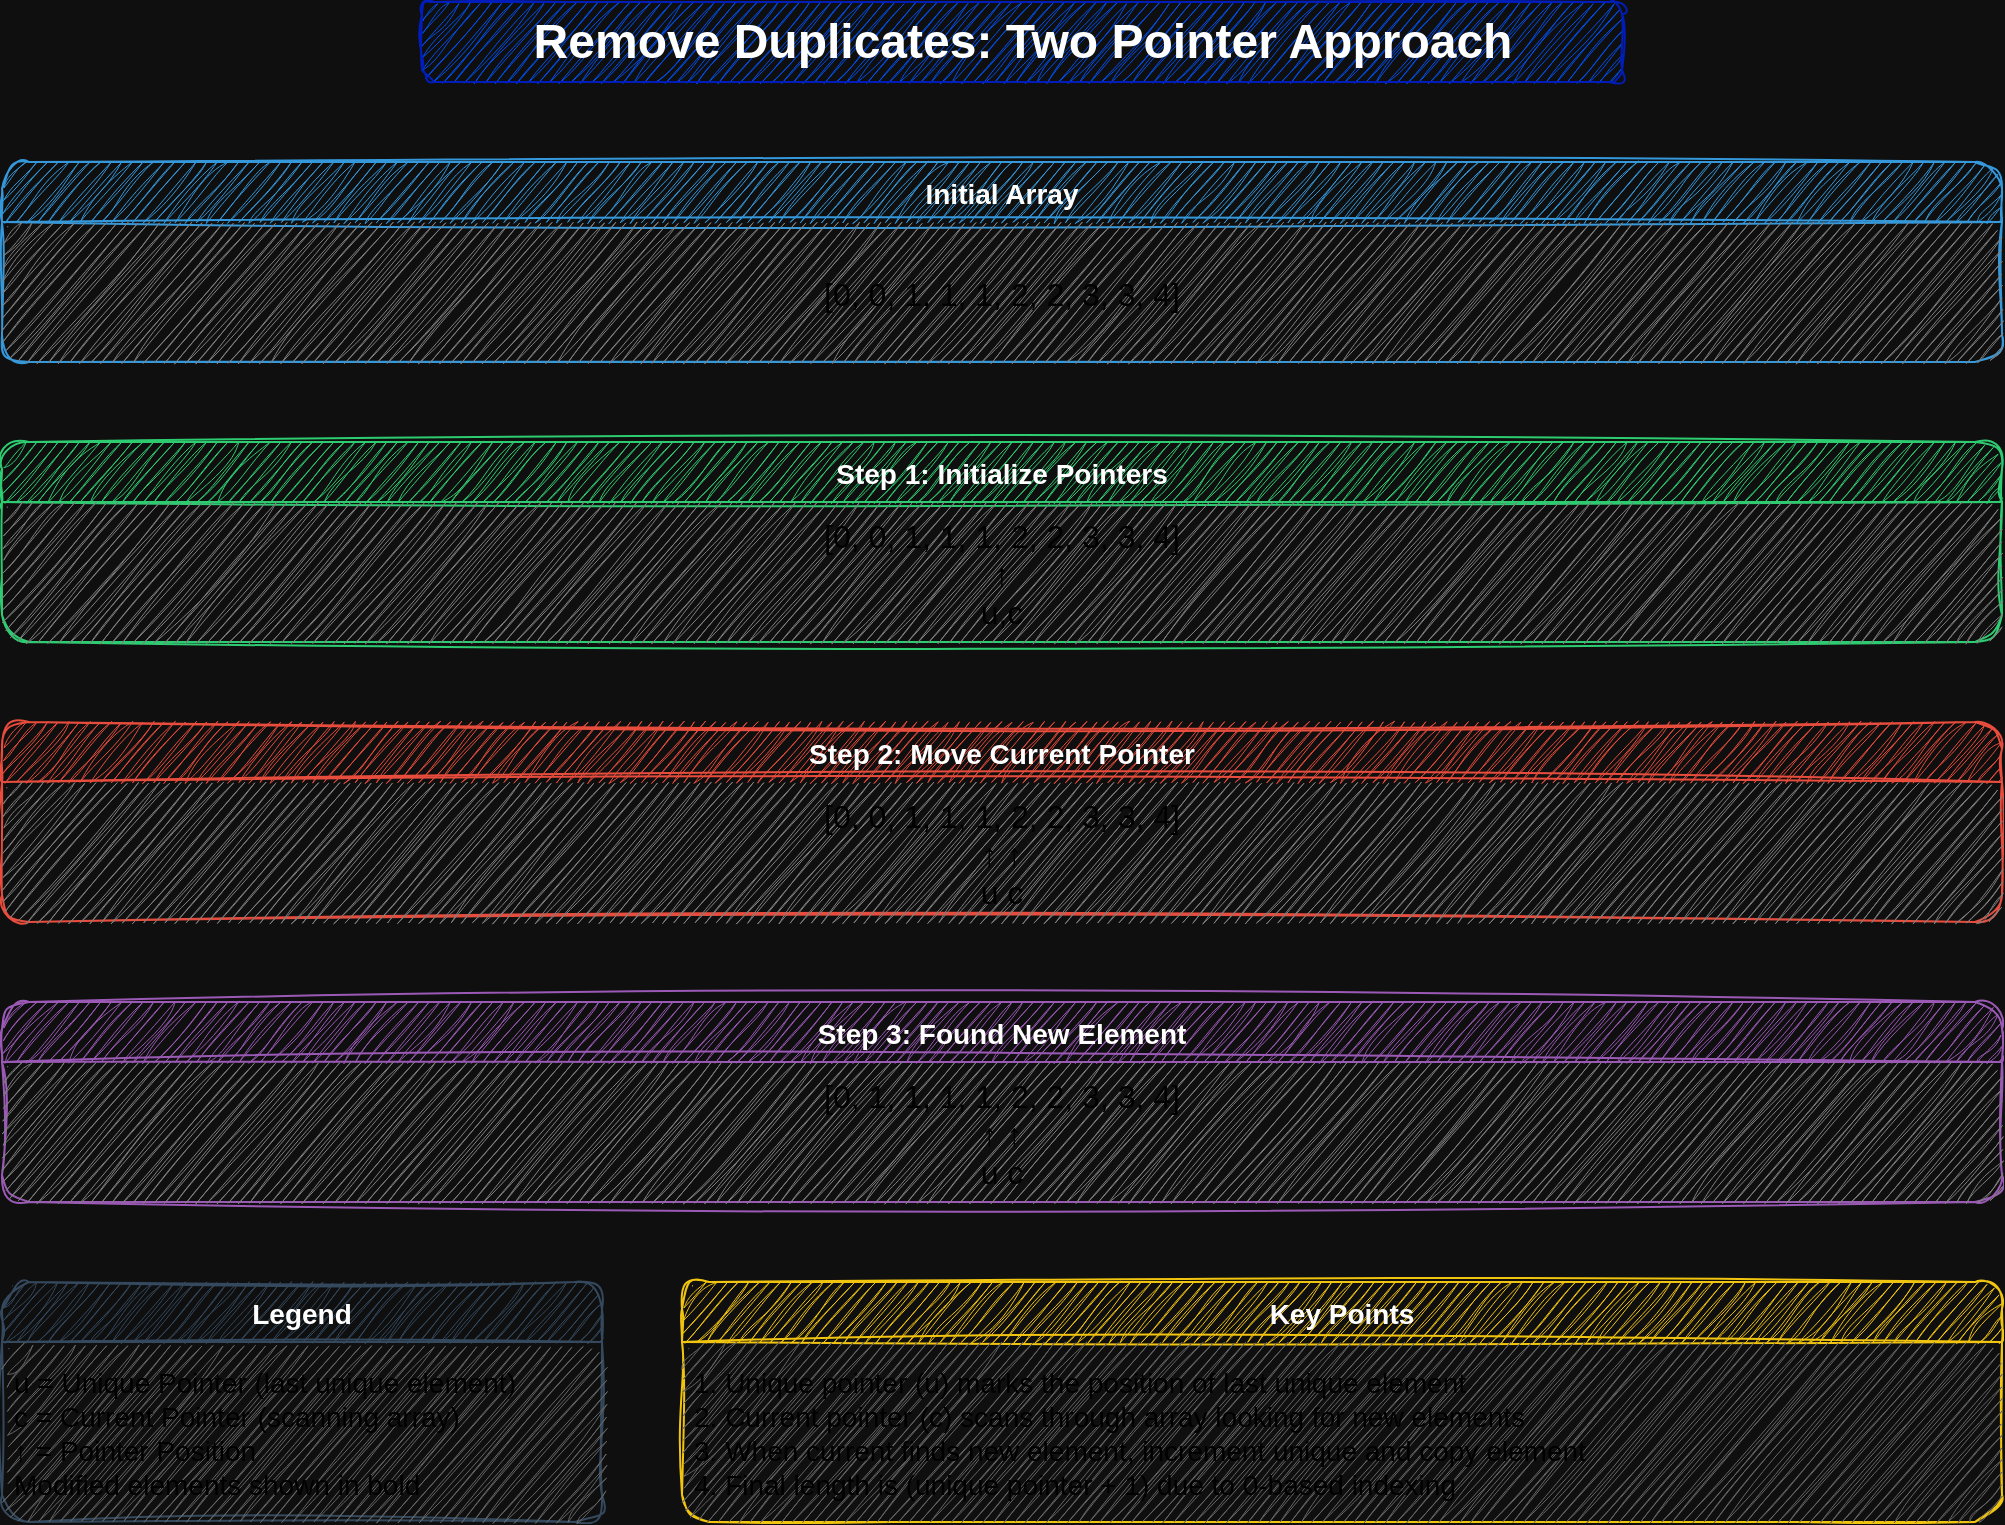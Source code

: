 <mxfile>
    <diagram name="Two Pointer Approach" id="approach1">
        <mxGraphModel dx="1046" dy="809" grid="1" gridSize="10" guides="1" tooltips="1" connect="1" arrows="1" fold="1" page="1" pageScale="1" pageWidth="1100" pageHeight="850" background="#0f0f0f" math="0" shadow="0">
            <root>
                <mxCell id="0"/>
                <mxCell id="1" parent="0"/>
                <mxCell id="2" value="Remove Duplicates: Two Pointer Approach" style="text;html=1;fontSize=24;fontStyle=1;verticalAlign=middle;align=center;fontColor=#ffffff;fontFamily=Helvetica;sketch=1;curveFitting=1;jiggle=2;rounded=1;fillColor=#0050ef;strokeColor=#001DBC;" parent="1" vertex="1">
                    <mxGeometry x="250" y="20" width="600" height="40" as="geometry"/>
                </mxCell>
                <mxCell id="3" value="Initial Array" style="swimlane;fontStyle=1;childLayout=stackLayout;horizontal=1;startSize=30;fillColor=#3498DB;horizontalStack=0;resizeParent=1;resizeParentMax=0;resizeLast=0;collapsible=0;marginBottom=0;fontColor=#FFFFFF;strokeColor=#3498DB;rounded=1;fontSize=14;sketch=1;curveFitting=1;jiggle=2;" parent="1" vertex="1">
                    <mxGeometry x="40" y="100" width="1000" height="100" as="geometry"/>
                </mxCell>
                <mxCell id="4" value="[0, 0, 1, 1, 1, 2, 2, 3, 3, 4]" style="text;strokeColor=none;fillColor=#808080;align=center;verticalAlign=middle;spacingLeft=4;spacingRight=4;overflow=hidden;rotatable=0;points=[[0,0.5],[1,0.5]];portConstraint=eastwest;fontSize=16;sketch=1;curveFitting=1;jiggle=2;rounded=1;" parent="3" vertex="1">
                    <mxGeometry y="30" width="1000" height="70" as="geometry"/>
                </mxCell>
                <mxCell id="5" value="Step 1: Initialize Pointers" style="swimlane;fontStyle=1;childLayout=stackLayout;horizontal=1;startSize=30;fillColor=#2ECC71;horizontalStack=0;resizeParent=1;resizeParentMax=0;resizeLast=0;collapsible=0;marginBottom=0;fontColor=#FFFFFF;strokeColor=#2ECC71;rounded=1;fontSize=14;sketch=1;curveFitting=1;jiggle=2;" parent="1" vertex="1">
                    <mxGeometry x="40" y="240" width="1000" height="100" as="geometry"/>
                </mxCell>
                <mxCell id="6" value="[0, 0, 1, 1, 1, 2, 2, 3, 3, 4]&#10;↑&#10;u,c" style="text;strokeColor=none;fillColor=#808080;align=center;verticalAlign=middle;spacingLeft=4;spacingRight=4;overflow=hidden;rotatable=0;points=[[0,0.5],[1,0.5]];portConstraint=eastwest;fontSize=16;sketch=1;curveFitting=1;jiggle=2;rounded=1;" parent="5" vertex="1">
                    <mxGeometry y="30" width="1000" height="70" as="geometry"/>
                </mxCell>
                <mxCell id="7" value="Step 2: Move Current Pointer" style="swimlane;fontStyle=1;childLayout=stackLayout;horizontal=1;startSize=30;fillColor=#E74C3C;horizontalStack=0;resizeParent=1;resizeParentMax=0;resizeLast=0;collapsible=0;marginBottom=0;fontColor=#FFFFFF;strokeColor=#E74C3C;rounded=1;fontSize=14;sketch=1;curveFitting=1;jiggle=2;" parent="1" vertex="1">
                    <mxGeometry x="40" y="380" width="1000" height="100" as="geometry"/>
                </mxCell>
                <mxCell id="8" value="[0, 0, 1, 1, 1, 2, 2, 3, 3, 4]&#10;  ↑  ↑&#10;  u  c" style="text;strokeColor=none;fillColor=#808080;align=center;verticalAlign=middle;spacingLeft=4;spacingRight=4;overflow=hidden;rotatable=0;points=[[0,0.5],[1,0.5]];portConstraint=eastwest;fontSize=16;sketch=1;curveFitting=1;jiggle=2;rounded=1;" parent="7" vertex="1">
                    <mxGeometry y="30" width="1000" height="70" as="geometry"/>
                </mxCell>
                <mxCell id="9" value="Step 3: Found New Element" style="swimlane;fontStyle=1;childLayout=stackLayout;horizontal=1;startSize=30;fillColor=#9B59B6;horizontalStack=0;resizeParent=1;resizeParentMax=0;resizeLast=0;collapsible=0;marginBottom=0;fontColor=#FFFFFF;strokeColor=#9B59B6;rounded=1;fontSize=14;sketch=1;curveFitting=1;jiggle=2;" parent="1" vertex="1">
                    <mxGeometry x="40" y="520" width="1000" height="100" as="geometry"/>
                </mxCell>
                <mxCell id="10" value="[0, 1, 1, 1, 1, 2, 2, 3, 3, 4]&#10;     ↑     ↑&#10;     u     c" style="text;strokeColor=none;fillColor=#808080;align=center;verticalAlign=middle;spacingLeft=4;spacingRight=4;overflow=hidden;rotatable=0;points=[[0,0.5],[1,0.5]];portConstraint=eastwest;fontSize=16;sketch=1;curveFitting=1;jiggle=2;rounded=1;" parent="9" vertex="1">
                    <mxGeometry y="30" width="1000" height="70" as="geometry"/>
                </mxCell>
                <mxCell id="11" value="Legend" style="swimlane;fontStyle=1;childLayout=stackLayout;horizontal=1;startSize=30;fillColor=#34495E;horizontalStack=0;resizeParent=1;resizeParentMax=0;resizeLast=0;collapsible=0;marginBottom=0;fontColor=#FFFFFF;strokeColor=#34495E;rounded=1;fontSize=14;sketch=1;curveFitting=1;jiggle=2;" parent="1" vertex="1">
                    <mxGeometry x="40" y="660" width="300" height="120" as="geometry"/>
                </mxCell>
                <mxCell id="12" value="u = Unique Pointer (last unique element)&#10;c = Current Pointer (scanning array)&#10;↑ = Pointer Position&#10;Modified elements shown in bold" style="text;strokeColor=none;fillColor=#666666;align=left;verticalAlign=middle;spacingLeft=4;spacingRight=4;overflow=hidden;rotatable=0;points=[[0,0.5],[1,0.5]];portConstraint=eastwest;fontSize=14;sketch=1;curveFitting=1;jiggle=2;rounded=1;" parent="11" vertex="1">
                    <mxGeometry y="30" width="300" height="90" as="geometry"/>
                </mxCell>
                <mxCell id="13" value="Key Points" style="swimlane;fontStyle=1;childLayout=stackLayout;horizontal=1;startSize=30;fillColor=#F1C40F;horizontalStack=0;resizeParent=1;resizeParentMax=0;resizeLast=0;collapsible=0;marginBottom=0;fontColor=#FFFFFF;strokeColor=#F1C40F;rounded=1;fontSize=14;sketch=1;curveFitting=1;jiggle=2;" parent="1" vertex="1">
                    <mxGeometry x="380" y="660" width="660" height="120" as="geometry"/>
                </mxCell>
                <mxCell id="14" value="1. Unique pointer (u) marks the position of last unique element&#10;2. Current pointer (c) scans through array looking for new elements&#10;3. When current finds new element, increment unique and copy element&#10;4. Final length is (unique pointer + 1) due to 0-based indexing" style="text;strokeColor=none;fillColor=#666666;align=left;verticalAlign=middle;spacingLeft=4;spacingRight=4;overflow=hidden;rotatable=0;points=[[0,0.5],[1,0.5]];portConstraint=eastwest;fontSize=14;sketch=1;curveFitting=1;jiggle=2;rounded=1;" parent="13" vertex="1">
                    <mxGeometry y="30" width="660" height="90" as="geometry"/>
                </mxCell>
            </root>
        </mxGraphModel>
    </diagram>
</mxfile>